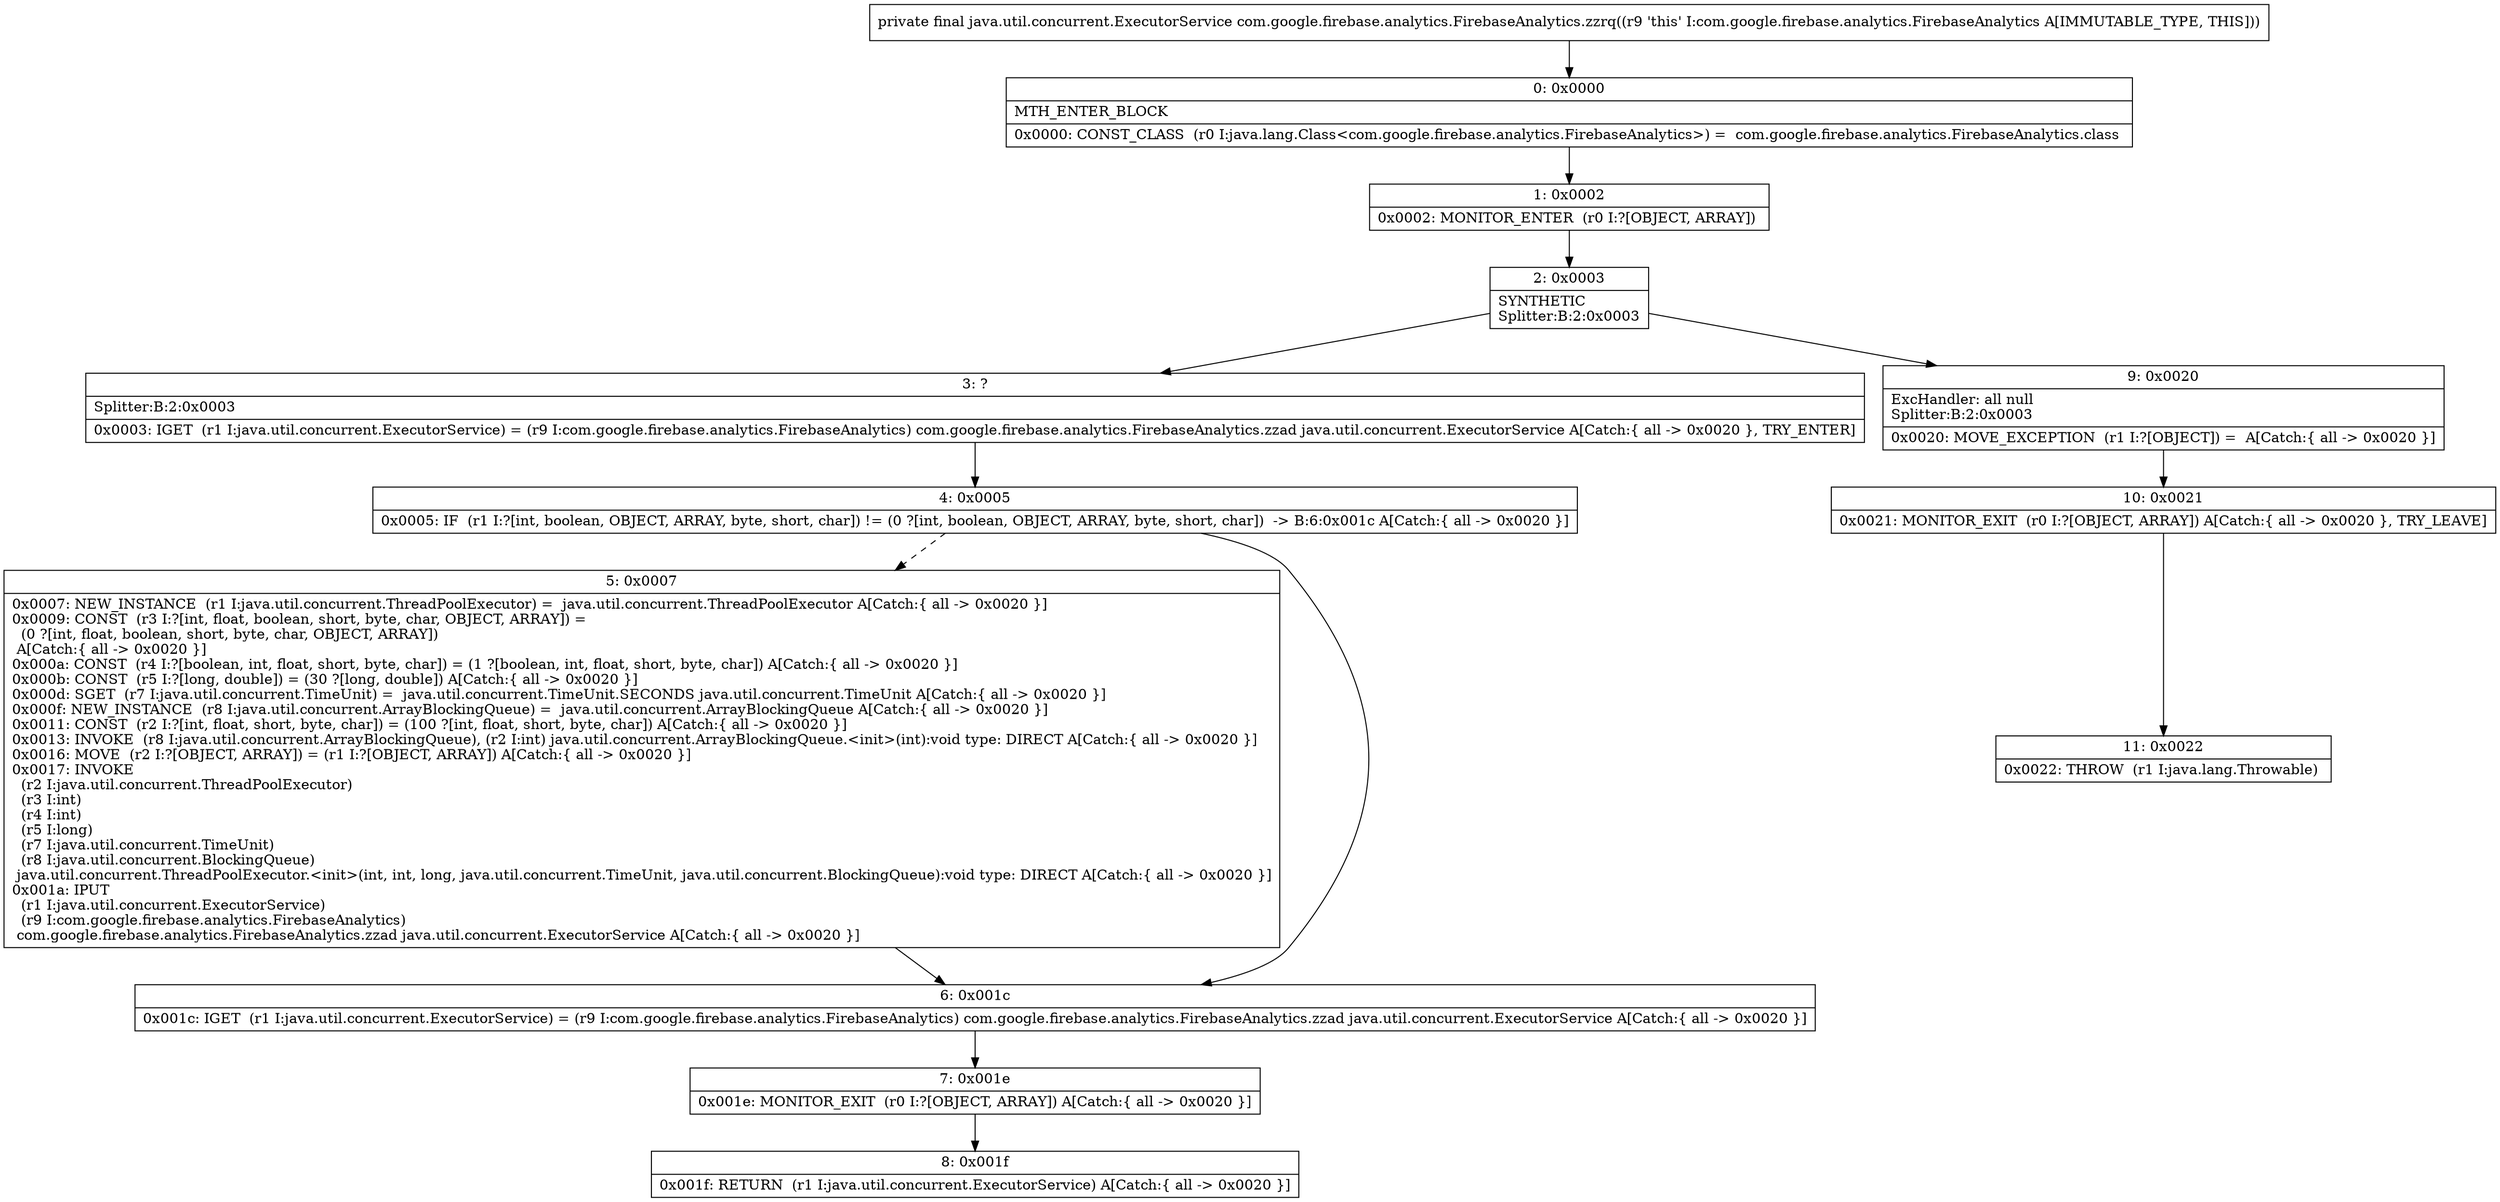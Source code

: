 digraph "CFG forcom.google.firebase.analytics.FirebaseAnalytics.zzrq()Ljava\/util\/concurrent\/ExecutorService;" {
Node_0 [shape=record,label="{0\:\ 0x0000|MTH_ENTER_BLOCK\l|0x0000: CONST_CLASS  (r0 I:java.lang.Class\<com.google.firebase.analytics.FirebaseAnalytics\>) =  com.google.firebase.analytics.FirebaseAnalytics.class \l}"];
Node_1 [shape=record,label="{1\:\ 0x0002|0x0002: MONITOR_ENTER  (r0 I:?[OBJECT, ARRAY]) \l}"];
Node_2 [shape=record,label="{2\:\ 0x0003|SYNTHETIC\lSplitter:B:2:0x0003\l}"];
Node_3 [shape=record,label="{3\:\ ?|Splitter:B:2:0x0003\l|0x0003: IGET  (r1 I:java.util.concurrent.ExecutorService) = (r9 I:com.google.firebase.analytics.FirebaseAnalytics) com.google.firebase.analytics.FirebaseAnalytics.zzad java.util.concurrent.ExecutorService A[Catch:\{ all \-\> 0x0020 \}, TRY_ENTER]\l}"];
Node_4 [shape=record,label="{4\:\ 0x0005|0x0005: IF  (r1 I:?[int, boolean, OBJECT, ARRAY, byte, short, char]) != (0 ?[int, boolean, OBJECT, ARRAY, byte, short, char])  \-\> B:6:0x001c A[Catch:\{ all \-\> 0x0020 \}]\l}"];
Node_5 [shape=record,label="{5\:\ 0x0007|0x0007: NEW_INSTANCE  (r1 I:java.util.concurrent.ThreadPoolExecutor) =  java.util.concurrent.ThreadPoolExecutor A[Catch:\{ all \-\> 0x0020 \}]\l0x0009: CONST  (r3 I:?[int, float, boolean, short, byte, char, OBJECT, ARRAY]) = \l  (0 ?[int, float, boolean, short, byte, char, OBJECT, ARRAY])\l A[Catch:\{ all \-\> 0x0020 \}]\l0x000a: CONST  (r4 I:?[boolean, int, float, short, byte, char]) = (1 ?[boolean, int, float, short, byte, char]) A[Catch:\{ all \-\> 0x0020 \}]\l0x000b: CONST  (r5 I:?[long, double]) = (30 ?[long, double]) A[Catch:\{ all \-\> 0x0020 \}]\l0x000d: SGET  (r7 I:java.util.concurrent.TimeUnit) =  java.util.concurrent.TimeUnit.SECONDS java.util.concurrent.TimeUnit A[Catch:\{ all \-\> 0x0020 \}]\l0x000f: NEW_INSTANCE  (r8 I:java.util.concurrent.ArrayBlockingQueue) =  java.util.concurrent.ArrayBlockingQueue A[Catch:\{ all \-\> 0x0020 \}]\l0x0011: CONST  (r2 I:?[int, float, short, byte, char]) = (100 ?[int, float, short, byte, char]) A[Catch:\{ all \-\> 0x0020 \}]\l0x0013: INVOKE  (r8 I:java.util.concurrent.ArrayBlockingQueue), (r2 I:int) java.util.concurrent.ArrayBlockingQueue.\<init\>(int):void type: DIRECT A[Catch:\{ all \-\> 0x0020 \}]\l0x0016: MOVE  (r2 I:?[OBJECT, ARRAY]) = (r1 I:?[OBJECT, ARRAY]) A[Catch:\{ all \-\> 0x0020 \}]\l0x0017: INVOKE  \l  (r2 I:java.util.concurrent.ThreadPoolExecutor)\l  (r3 I:int)\l  (r4 I:int)\l  (r5 I:long)\l  (r7 I:java.util.concurrent.TimeUnit)\l  (r8 I:java.util.concurrent.BlockingQueue)\l java.util.concurrent.ThreadPoolExecutor.\<init\>(int, int, long, java.util.concurrent.TimeUnit, java.util.concurrent.BlockingQueue):void type: DIRECT A[Catch:\{ all \-\> 0x0020 \}]\l0x001a: IPUT  \l  (r1 I:java.util.concurrent.ExecutorService)\l  (r9 I:com.google.firebase.analytics.FirebaseAnalytics)\l com.google.firebase.analytics.FirebaseAnalytics.zzad java.util.concurrent.ExecutorService A[Catch:\{ all \-\> 0x0020 \}]\l}"];
Node_6 [shape=record,label="{6\:\ 0x001c|0x001c: IGET  (r1 I:java.util.concurrent.ExecutorService) = (r9 I:com.google.firebase.analytics.FirebaseAnalytics) com.google.firebase.analytics.FirebaseAnalytics.zzad java.util.concurrent.ExecutorService A[Catch:\{ all \-\> 0x0020 \}]\l}"];
Node_7 [shape=record,label="{7\:\ 0x001e|0x001e: MONITOR_EXIT  (r0 I:?[OBJECT, ARRAY]) A[Catch:\{ all \-\> 0x0020 \}]\l}"];
Node_8 [shape=record,label="{8\:\ 0x001f|0x001f: RETURN  (r1 I:java.util.concurrent.ExecutorService) A[Catch:\{ all \-\> 0x0020 \}]\l}"];
Node_9 [shape=record,label="{9\:\ 0x0020|ExcHandler: all null\lSplitter:B:2:0x0003\l|0x0020: MOVE_EXCEPTION  (r1 I:?[OBJECT]) =  A[Catch:\{ all \-\> 0x0020 \}]\l}"];
Node_10 [shape=record,label="{10\:\ 0x0021|0x0021: MONITOR_EXIT  (r0 I:?[OBJECT, ARRAY]) A[Catch:\{ all \-\> 0x0020 \}, TRY_LEAVE]\l}"];
Node_11 [shape=record,label="{11\:\ 0x0022|0x0022: THROW  (r1 I:java.lang.Throwable) \l}"];
MethodNode[shape=record,label="{private final java.util.concurrent.ExecutorService com.google.firebase.analytics.FirebaseAnalytics.zzrq((r9 'this' I:com.google.firebase.analytics.FirebaseAnalytics A[IMMUTABLE_TYPE, THIS])) }"];
MethodNode -> Node_0;
Node_0 -> Node_1;
Node_1 -> Node_2;
Node_2 -> Node_3;
Node_2 -> Node_9;
Node_3 -> Node_4;
Node_4 -> Node_5[style=dashed];
Node_4 -> Node_6;
Node_5 -> Node_6;
Node_6 -> Node_7;
Node_7 -> Node_8;
Node_9 -> Node_10;
Node_10 -> Node_11;
}


